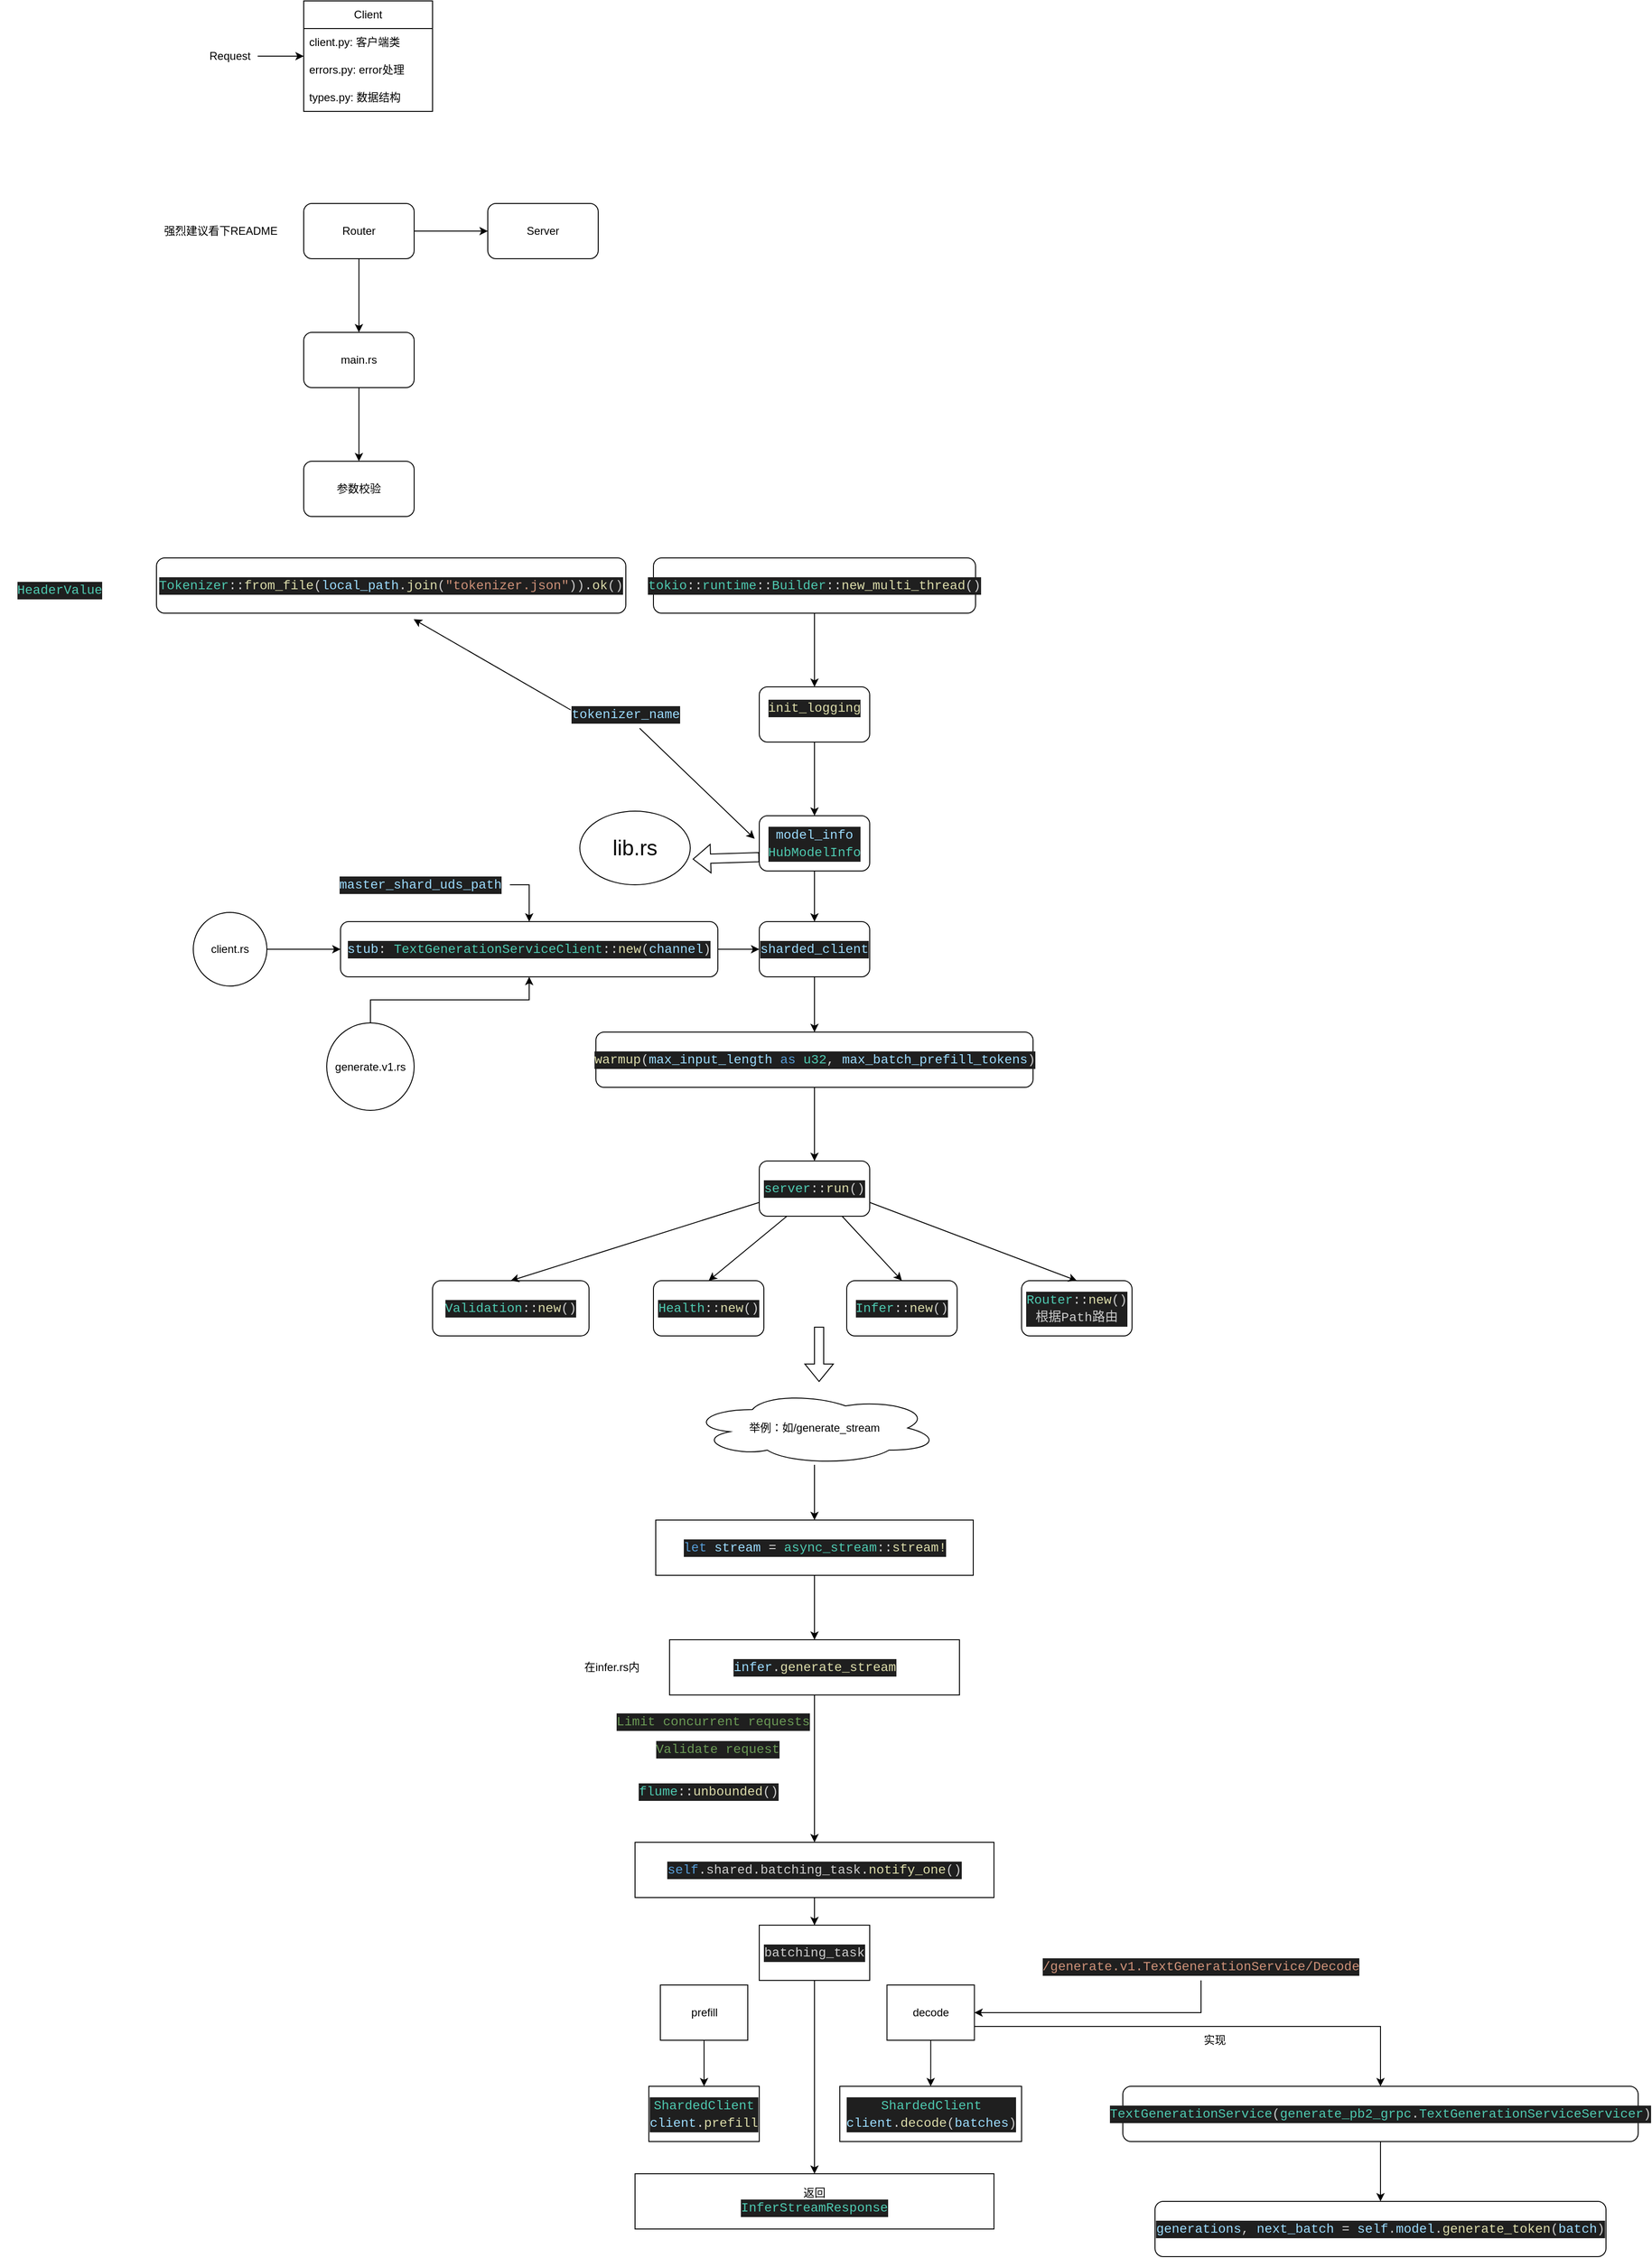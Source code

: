 <mxfile version="24.2.5" type="device">
  <diagram name="第 1 页" id="--AmBlrWVichy5DV8yQl">
    <mxGraphModel dx="2179" dy="2178" grid="1" gridSize="10" guides="1" tooltips="1" connect="1" arrows="1" fold="1" page="1" pageScale="1" pageWidth="827" pageHeight="1169" math="0" shadow="0">
      <root>
        <mxCell id="0" />
        <mxCell id="1" parent="0" />
        <mxCell id="QL8xr1c91qTqVfT0votq-4" value="" style="edgeStyle=orthogonalEdgeStyle;rounded=0;orthogonalLoop=1;jettySize=auto;html=1;" parent="1" source="QL8xr1c91qTqVfT0votq-2" target="QL8xr1c91qTqVfT0votq-3" edge="1">
          <mxGeometry relative="1" as="geometry" />
        </mxCell>
        <mxCell id="QL8xr1c91qTqVfT0votq-6" value="" style="edgeStyle=orthogonalEdgeStyle;rounded=0;orthogonalLoop=1;jettySize=auto;html=1;" parent="1" source="QL8xr1c91qTqVfT0votq-2" target="QL8xr1c91qTqVfT0votq-5" edge="1">
          <mxGeometry relative="1" as="geometry" />
        </mxCell>
        <mxCell id="QL8xr1c91qTqVfT0votq-2" value="Router" style="rounded=1;whiteSpace=wrap;html=1;" parent="1" vertex="1">
          <mxGeometry x="260" y="120" width="120" height="60" as="geometry" />
        </mxCell>
        <mxCell id="QL8xr1c91qTqVfT0votq-3" value="Server" style="whiteSpace=wrap;html=1;rounded=1;" parent="1" vertex="1">
          <mxGeometry x="460" y="120" width="120" height="60" as="geometry" />
        </mxCell>
        <mxCell id="QL8xr1c91qTqVfT0votq-8" value="" style="edgeStyle=orthogonalEdgeStyle;rounded=0;orthogonalLoop=1;jettySize=auto;html=1;" parent="1" source="QL8xr1c91qTqVfT0votq-5" target="QL8xr1c91qTqVfT0votq-7" edge="1">
          <mxGeometry relative="1" as="geometry" />
        </mxCell>
        <mxCell id="QL8xr1c91qTqVfT0votq-5" value="main.rs" style="whiteSpace=wrap;html=1;rounded=1;" parent="1" vertex="1">
          <mxGeometry x="260" y="260" width="120" height="60" as="geometry" />
        </mxCell>
        <mxCell id="QL8xr1c91qTqVfT0votq-7" value="参数校验" style="whiteSpace=wrap;html=1;rounded=1;" parent="1" vertex="1">
          <mxGeometry x="260" y="400" width="120" height="60" as="geometry" />
        </mxCell>
        <mxCell id="QL8xr1c91qTqVfT0votq-9" value="强烈建议看下README" style="text;html=1;align=center;verticalAlign=middle;whiteSpace=wrap;rounded=0;" parent="1" vertex="1">
          <mxGeometry x="90" y="135" width="160" height="30" as="geometry" />
        </mxCell>
        <mxCell id="QL8xr1c91qTqVfT0votq-10" value="&lt;div style=&quot;color: #cccccc;background-color: #1f1f1f;font-family: Consolas, &#39;Courier New&#39;, monospace;font-weight: normal;font-size: 14px;line-height: 19px;white-space: pre;&quot;&gt;&lt;div&gt;&lt;span style=&quot;color: #4ec9b0;&quot;&gt;HeaderValue&lt;/span&gt;&lt;/div&gt;&lt;/div&gt;" style="text;html=1;align=center;verticalAlign=middle;whiteSpace=wrap;rounded=0;" parent="1" vertex="1">
          <mxGeometry x="-70" y="525" width="130" height="30" as="geometry" />
        </mxCell>
        <mxCell id="QL8xr1c91qTqVfT0votq-11" value="&lt;div style=&quot;color: rgb(204, 204, 204); background-color: rgb(31, 31, 31); font-family: Consolas, &amp;quot;Courier New&amp;quot;, monospace; font-size: 14px; line-height: 19px; white-space: pre;&quot;&gt;&lt;span style=&quot;color: #4ec9b0;&quot;&gt;Tokenizer&lt;/span&gt;&lt;span style=&quot;color: #d4d4d4;&quot;&gt;::&lt;/span&gt;&lt;span style=&quot;color: #dcdcaa;&quot;&gt;from_file&lt;/span&gt;(&lt;span style=&quot;color: #9cdcfe;&quot;&gt;local_path&lt;/span&gt;&lt;span style=&quot;color: #d4d4d4;&quot;&gt;.&lt;/span&gt;&lt;span style=&quot;color: #dcdcaa;&quot;&gt;join&lt;/span&gt;(&lt;span style=&quot;color: #ce9178;&quot;&gt;&quot;tokenizer.json&quot;&lt;/span&gt;))&lt;span style=&quot;color: #d4d4d4;&quot;&gt;.&lt;/span&gt;&lt;span style=&quot;color: #dcdcaa;&quot;&gt;ok&lt;/span&gt;()&lt;/div&gt;" style="rounded=1;whiteSpace=wrap;html=1;" parent="1" vertex="1">
          <mxGeometry x="100" y="505" width="510" height="60" as="geometry" />
        </mxCell>
        <mxCell id="QL8xr1c91qTqVfT0votq-14" value="" style="edgeStyle=orthogonalEdgeStyle;rounded=0;orthogonalLoop=1;jettySize=auto;html=1;" parent="1" source="QL8xr1c91qTqVfT0votq-12" target="QL8xr1c91qTqVfT0votq-13" edge="1">
          <mxGeometry relative="1" as="geometry" />
        </mxCell>
        <mxCell id="QL8xr1c91qTqVfT0votq-12" value="&lt;div style=&quot;color: rgb(204, 204, 204); background-color: rgb(31, 31, 31); font-family: Consolas, &amp;quot;Courier New&amp;quot;, monospace; font-size: 14px; line-height: 19px; white-space: pre;&quot;&gt;&lt;span style=&quot;color: #4ec9b0;&quot;&gt;tokio&lt;/span&gt;&lt;span style=&quot;color: #d4d4d4;&quot;&gt;::&lt;/span&gt;&lt;span style=&quot;color: #4ec9b0;&quot;&gt;runtime&lt;/span&gt;&lt;span style=&quot;color: #d4d4d4;&quot;&gt;::&lt;/span&gt;&lt;span style=&quot;color: #4ec9b0;&quot;&gt;Builder&lt;/span&gt;&lt;span style=&quot;color: #d4d4d4;&quot;&gt;::&lt;/span&gt;&lt;span style=&quot;color: #dcdcaa;&quot;&gt;new_multi_thread&lt;/span&gt;()&lt;/div&gt;" style="rounded=1;whiteSpace=wrap;html=1;" parent="1" vertex="1">
          <mxGeometry x="640" y="505" width="350" height="60" as="geometry" />
        </mxCell>
        <mxCell id="QL8xr1c91qTqVfT0votq-16" value="" style="edgeStyle=orthogonalEdgeStyle;rounded=0;orthogonalLoop=1;jettySize=auto;html=1;" parent="1" source="QL8xr1c91qTqVfT0votq-13" target="QL8xr1c91qTqVfT0votq-15" edge="1">
          <mxGeometry relative="1" as="geometry" />
        </mxCell>
        <mxCell id="QL8xr1c91qTqVfT0votq-13" value="&#xa;&lt;div style=&quot;color: #cccccc;background-color: #1f1f1f;font-family: Consolas, &#39;Courier New&#39;, monospace;font-weight: normal;font-size: 14px;line-height: 19px;white-space: pre;&quot;&gt;&lt;div&gt;&lt;span style=&quot;color: #dcdcaa;&quot;&gt;init_logging&lt;/span&gt;&lt;/div&gt;&lt;/div&gt;&#xa;&#xa;" style="whiteSpace=wrap;html=1;rounded=1;" parent="1" vertex="1">
          <mxGeometry x="755" y="645" width="120" height="60" as="geometry" />
        </mxCell>
        <mxCell id="CXCHixJ9ViRCi_uwiEVB-11" style="edgeStyle=orthogonalEdgeStyle;rounded=0;orthogonalLoop=1;jettySize=auto;html=1;exitX=0.5;exitY=1;exitDx=0;exitDy=0;entryX=0.5;entryY=0;entryDx=0;entryDy=0;" parent="1" source="QL8xr1c91qTqVfT0votq-15" target="CXCHixJ9ViRCi_uwiEVB-10" edge="1">
          <mxGeometry relative="1" as="geometry" />
        </mxCell>
        <mxCell id="QL8xr1c91qTqVfT0votq-15" value="&lt;div style=&quot;color: #cccccc;background-color: #1f1f1f;font-family: Consolas, &#39;Courier New&#39;, monospace;font-weight: normal;font-size: 14px;line-height: 19px;white-space: pre;&quot;&gt;&lt;div&gt;&lt;span style=&quot;color: #9cdcfe;&quot;&gt;model_info&lt;/span&gt;&lt;/div&gt;&lt;div&gt;&lt;span style=&quot;color: rgb(78, 201, 176);&quot;&gt;HubModelInfo&lt;/span&gt;&lt;/div&gt;&lt;/div&gt;" style="whiteSpace=wrap;html=1;rounded=1;" parent="1" vertex="1">
          <mxGeometry x="755" y="785" width="120" height="60" as="geometry" />
        </mxCell>
        <mxCell id="QL8xr1c91qTqVfT0votq-17" value="&lt;div style=&quot;color: rgb(204, 204, 204); background-color: rgb(31, 31, 31); font-family: Consolas, &amp;quot;Courier New&amp;quot;, monospace; font-size: 14px; line-height: 19px; white-space: pre;&quot;&gt;&lt;span style=&quot;color: #9cdcfe;&quot;&gt;tokenizer_name&lt;/span&gt;&lt;/div&gt;" style="text;html=1;align=center;verticalAlign=middle;whiteSpace=wrap;rounded=0;" parent="1" vertex="1">
          <mxGeometry x="580" y="660" width="60" height="30" as="geometry" />
        </mxCell>
        <mxCell id="QL8xr1c91qTqVfT0votq-18" value="" style="endArrow=classic;html=1;rounded=0;exitX=0.75;exitY=1;exitDx=0;exitDy=0;" parent="1" source="QL8xr1c91qTqVfT0votq-17" edge="1">
          <mxGeometry width="50" height="50" relative="1" as="geometry">
            <mxPoint x="640" y="740" as="sourcePoint" />
            <mxPoint x="750" y="810" as="targetPoint" />
          </mxGeometry>
        </mxCell>
        <mxCell id="QL8xr1c91qTqVfT0votq-19" value="" style="endArrow=classic;html=1;rounded=0;entryX=0.548;entryY=1.11;entryDx=0;entryDy=0;entryPerimeter=0;" parent="1" target="QL8xr1c91qTqVfT0votq-11" edge="1">
          <mxGeometry width="50" height="50" relative="1" as="geometry">
            <mxPoint x="550" y="670" as="sourcePoint" />
            <mxPoint x="490" y="610" as="targetPoint" />
          </mxGeometry>
        </mxCell>
        <mxCell id="CXCHixJ9ViRCi_uwiEVB-1" value="" style="edgeStyle=orthogonalEdgeStyle;rounded=0;orthogonalLoop=1;jettySize=auto;html=1;" parent="1" source="CXCHixJ9ViRCi_uwiEVB-2" edge="1">
          <mxGeometry relative="1" as="geometry">
            <mxPoint x="260" y="-40" as="targetPoint" />
          </mxGeometry>
        </mxCell>
        <mxCell id="CXCHixJ9ViRCi_uwiEVB-2" value="Request" style="text;html=1;align=center;verticalAlign=middle;whiteSpace=wrap;rounded=0;" parent="1" vertex="1">
          <mxGeometry x="150" y="-55" width="60" height="30" as="geometry" />
        </mxCell>
        <mxCell id="CXCHixJ9ViRCi_uwiEVB-3" value="Client" style="swimlane;fontStyle=0;childLayout=stackLayout;horizontal=1;startSize=30;horizontalStack=0;resizeParent=1;resizeParentMax=0;resizeLast=0;collapsible=1;marginBottom=0;whiteSpace=wrap;html=1;" parent="1" vertex="1">
          <mxGeometry x="260" y="-100" width="140" height="120" as="geometry" />
        </mxCell>
        <mxCell id="CXCHixJ9ViRCi_uwiEVB-4" value="client.py: 客户端类" style="text;strokeColor=none;fillColor=none;align=left;verticalAlign=middle;spacingLeft=4;spacingRight=4;overflow=hidden;points=[[0,0.5],[1,0.5]];portConstraint=eastwest;rotatable=0;whiteSpace=wrap;html=1;" parent="CXCHixJ9ViRCi_uwiEVB-3" vertex="1">
          <mxGeometry y="30" width="140" height="30" as="geometry" />
        </mxCell>
        <mxCell id="CXCHixJ9ViRCi_uwiEVB-5" value="errors.py: error处理" style="text;strokeColor=none;fillColor=none;align=left;verticalAlign=middle;spacingLeft=4;spacingRight=4;overflow=hidden;points=[[0,0.5],[1,0.5]];portConstraint=eastwest;rotatable=0;whiteSpace=wrap;html=1;" parent="CXCHixJ9ViRCi_uwiEVB-3" vertex="1">
          <mxGeometry y="60" width="140" height="30" as="geometry" />
        </mxCell>
        <mxCell id="CXCHixJ9ViRCi_uwiEVB-6" value="types.py: 数据结构" style="text;strokeColor=none;fillColor=none;align=left;verticalAlign=middle;spacingLeft=4;spacingRight=4;overflow=hidden;points=[[0,0.5],[1,0.5]];portConstraint=eastwest;rotatable=0;whiteSpace=wrap;html=1;" parent="CXCHixJ9ViRCi_uwiEVB-3" vertex="1">
          <mxGeometry y="90" width="140" height="30" as="geometry" />
        </mxCell>
        <mxCell id="CXCHixJ9ViRCi_uwiEVB-8" value="&lt;font style=&quot;font-size: 23px;&quot;&gt;lib.rs&lt;/font&gt;" style="ellipse;whiteSpace=wrap;html=1;" parent="1" vertex="1">
          <mxGeometry x="560" y="780" width="120" height="80" as="geometry" />
        </mxCell>
        <mxCell id="CXCHixJ9ViRCi_uwiEVB-9" value="" style="shape=flexArrow;endArrow=classic;html=1;rounded=0;exitX=0;exitY=0.75;exitDx=0;exitDy=0;entryX=1.022;entryY=0.652;entryDx=0;entryDy=0;entryPerimeter=0;" parent="1" source="QL8xr1c91qTqVfT0votq-15" target="CXCHixJ9ViRCi_uwiEVB-8" edge="1">
          <mxGeometry width="50" height="50" relative="1" as="geometry">
            <mxPoint x="510" y="660" as="sourcePoint" />
            <mxPoint x="690" y="820" as="targetPoint" />
          </mxGeometry>
        </mxCell>
        <mxCell id="CXCHixJ9ViRCi_uwiEVB-13" value="" style="edgeStyle=orthogonalEdgeStyle;rounded=0;orthogonalLoop=1;jettySize=auto;html=1;" parent="1" source="CXCHixJ9ViRCi_uwiEVB-10" target="CXCHixJ9ViRCi_uwiEVB-12" edge="1">
          <mxGeometry relative="1" as="geometry" />
        </mxCell>
        <mxCell id="CXCHixJ9ViRCi_uwiEVB-10" value="&lt;div style=&quot;color: rgb(204, 204, 204); background-color: rgb(31, 31, 31); font-family: Consolas, &amp;quot;Courier New&amp;quot;, monospace; font-size: 14px; line-height: 19px; white-space: pre;&quot;&gt;&lt;span style=&quot;color: #9cdcfe;&quot;&gt;sharded_client&lt;/span&gt;&lt;/div&gt;" style="rounded=1;whiteSpace=wrap;html=1;" parent="1" vertex="1">
          <mxGeometry x="755" y="900" width="120" height="60" as="geometry" />
        </mxCell>
        <mxCell id="CXCHixJ9ViRCi_uwiEVB-15" value="" style="edgeStyle=orthogonalEdgeStyle;rounded=0;orthogonalLoop=1;jettySize=auto;html=1;entryX=0.5;entryY=0;entryDx=0;entryDy=0;" parent="1" source="CXCHixJ9ViRCi_uwiEVB-12" target="CXCHixJ9ViRCi_uwiEVB-16" edge="1">
          <mxGeometry relative="1" as="geometry">
            <mxPoint x="815" y="1160" as="targetPoint" />
          </mxGeometry>
        </mxCell>
        <mxCell id="CXCHixJ9ViRCi_uwiEVB-12" value="&lt;div style=&quot;color: rgb(204, 204, 204); background-color: rgb(31, 31, 31); font-family: Consolas, &amp;quot;Courier New&amp;quot;, monospace; font-size: 14px; line-height: 19px; white-space: pre;&quot;&gt;&lt;span style=&quot;color: #dcdcaa;&quot;&gt;warmup&lt;/span&gt;(&lt;span style=&quot;color: #9cdcfe;&quot;&gt;max_input_length&lt;/span&gt; &lt;span style=&quot;color: #569cd6;&quot;&gt;as&lt;/span&gt; &lt;span style=&quot;color: #4ec9b0;&quot;&gt;u32&lt;/span&gt;, &lt;span style=&quot;color: #9cdcfe;&quot;&gt;max_batch_prefill_tokens&lt;/span&gt;)&lt;/div&gt;" style="whiteSpace=wrap;html=1;rounded=1;" parent="1" vertex="1">
          <mxGeometry x="577.5" y="1020" width="475" height="60" as="geometry" />
        </mxCell>
        <mxCell id="CXCHixJ9ViRCi_uwiEVB-16" value="&lt;div style=&quot;color: rgb(204, 204, 204); background-color: rgb(31, 31, 31); font-family: Consolas, &amp;quot;Courier New&amp;quot;, monospace; font-size: 14px; line-height: 19px; white-space: pre;&quot;&gt;&lt;span style=&quot;color: #4ec9b0;&quot;&gt;server&lt;/span&gt;&lt;span style=&quot;color: #d4d4d4;&quot;&gt;::&lt;/span&gt;&lt;span style=&quot;color: #dcdcaa;&quot;&gt;run&lt;/span&gt;()&lt;/div&gt;" style="rounded=1;whiteSpace=wrap;html=1;" parent="1" vertex="1">
          <mxGeometry x="755" y="1160" width="120" height="60" as="geometry" />
        </mxCell>
        <mxCell id="CXCHixJ9ViRCi_uwiEVB-18" value="&lt;div style=&quot;color: rgb(204, 204, 204); background-color: rgb(31, 31, 31); font-family: Consolas, &amp;quot;Courier New&amp;quot;, monospace; font-size: 14px; line-height: 19px; white-space: pre;&quot;&gt;&lt;span style=&quot;color: #4ec9b0;&quot;&gt;Validation&lt;/span&gt;&lt;span style=&quot;color: #d4d4d4;&quot;&gt;::&lt;/span&gt;&lt;span style=&quot;color: #dcdcaa;&quot;&gt;new&lt;/span&gt;()&lt;/div&gt;" style="rounded=1;whiteSpace=wrap;html=1;" parent="1" vertex="1">
          <mxGeometry x="400" y="1290" width="170" height="60" as="geometry" />
        </mxCell>
        <mxCell id="CXCHixJ9ViRCi_uwiEVB-19" value="&lt;div style=&quot;color: rgb(204, 204, 204); background-color: rgb(31, 31, 31); font-family: Consolas, &amp;quot;Courier New&amp;quot;, monospace; font-size: 14px; line-height: 19px; white-space: pre;&quot;&gt;&lt;span style=&quot;color: #4ec9b0;&quot;&gt;Health&lt;/span&gt;&lt;span style=&quot;color: #d4d4d4;&quot;&gt;::&lt;/span&gt;&lt;span style=&quot;color: #dcdcaa;&quot;&gt;new&lt;/span&gt;()&lt;/div&gt;" style="rounded=1;whiteSpace=wrap;html=1;" parent="1" vertex="1">
          <mxGeometry x="640" y="1290" width="120" height="60" as="geometry" />
        </mxCell>
        <mxCell id="CXCHixJ9ViRCi_uwiEVB-20" value="&lt;div style=&quot;color: rgb(204, 204, 204); background-color: rgb(31, 31, 31); font-family: Consolas, &amp;quot;Courier New&amp;quot;, monospace; font-size: 14px; line-height: 19px; white-space: pre;&quot;&gt;&lt;span style=&quot;color: #4ec9b0;&quot;&gt;Infer&lt;/span&gt;&lt;span style=&quot;color: #d4d4d4;&quot;&gt;::&lt;/span&gt;&lt;span style=&quot;color: #dcdcaa;&quot;&gt;new&lt;/span&gt;()&lt;/div&gt;" style="rounded=1;whiteSpace=wrap;html=1;" parent="1" vertex="1">
          <mxGeometry x="850" y="1290" width="120" height="60" as="geometry" />
        </mxCell>
        <mxCell id="CXCHixJ9ViRCi_uwiEVB-21" value="&lt;div style=&quot;color: rgb(204, 204, 204); background-color: rgb(31, 31, 31); font-family: Consolas, &amp;quot;Courier New&amp;quot;, monospace; font-size: 14px; line-height: 19px; white-space: pre;&quot;&gt;&lt;span style=&quot;color: #4ec9b0;&quot;&gt;Router&lt;/span&gt;&lt;span style=&quot;color: #d4d4d4;&quot;&gt;::&lt;/span&gt;&lt;span style=&quot;color: #dcdcaa;&quot;&gt;new&lt;/span&gt;()&lt;/div&gt;&lt;div style=&quot;color: rgb(204, 204, 204); background-color: rgb(31, 31, 31); font-family: Consolas, &amp;quot;Courier New&amp;quot;, monospace; font-size: 14px; line-height: 19px; white-space: pre;&quot;&gt;根据Path路由&lt;/div&gt;" style="rounded=1;whiteSpace=wrap;html=1;" parent="1" vertex="1">
          <mxGeometry x="1040" y="1290" width="120" height="60" as="geometry" />
        </mxCell>
        <mxCell id="CXCHixJ9ViRCi_uwiEVB-22" value="" style="endArrow=classic;html=1;rounded=0;exitX=0;exitY=0.75;exitDx=0;exitDy=0;entryX=0.5;entryY=0;entryDx=0;entryDy=0;" parent="1" source="CXCHixJ9ViRCi_uwiEVB-16" target="CXCHixJ9ViRCi_uwiEVB-18" edge="1">
          <mxGeometry width="50" height="50" relative="1" as="geometry">
            <mxPoint x="730" y="1260" as="sourcePoint" />
            <mxPoint x="780" y="1210" as="targetPoint" />
          </mxGeometry>
        </mxCell>
        <mxCell id="CXCHixJ9ViRCi_uwiEVB-23" value="" style="endArrow=classic;html=1;rounded=0;exitX=0.25;exitY=1;exitDx=0;exitDy=0;entryX=0.5;entryY=0;entryDx=0;entryDy=0;" parent="1" source="CXCHixJ9ViRCi_uwiEVB-16" target="CXCHixJ9ViRCi_uwiEVB-19" edge="1">
          <mxGeometry width="50" height="50" relative="1" as="geometry">
            <mxPoint x="765" y="1215" as="sourcePoint" />
            <mxPoint x="546" y="1300" as="targetPoint" />
          </mxGeometry>
        </mxCell>
        <mxCell id="CXCHixJ9ViRCi_uwiEVB-24" value="" style="endArrow=classic;html=1;rounded=0;exitX=0.75;exitY=1;exitDx=0;exitDy=0;entryX=0.5;entryY=0;entryDx=0;entryDy=0;" parent="1" source="CXCHixJ9ViRCi_uwiEVB-16" target="CXCHixJ9ViRCi_uwiEVB-20" edge="1">
          <mxGeometry width="50" height="50" relative="1" as="geometry">
            <mxPoint x="795" y="1230" as="sourcePoint" />
            <mxPoint x="710" y="1300" as="targetPoint" />
          </mxGeometry>
        </mxCell>
        <mxCell id="CXCHixJ9ViRCi_uwiEVB-25" value="" style="endArrow=classic;html=1;rounded=0;exitX=1;exitY=0.75;exitDx=0;exitDy=0;entryX=0.5;entryY=0;entryDx=0;entryDy=0;" parent="1" source="CXCHixJ9ViRCi_uwiEVB-16" target="CXCHixJ9ViRCi_uwiEVB-21" edge="1">
          <mxGeometry width="50" height="50" relative="1" as="geometry">
            <mxPoint x="765" y="1215" as="sourcePoint" />
            <mxPoint x="495" y="1300" as="targetPoint" />
          </mxGeometry>
        </mxCell>
        <mxCell id="CXCHixJ9ViRCi_uwiEVB-29" value="" style="edgeStyle=orthogonalEdgeStyle;rounded=0;orthogonalLoop=1;jettySize=auto;html=1;" parent="1" source="CXCHixJ9ViRCi_uwiEVB-26" target="CXCHixJ9ViRCi_uwiEVB-28" edge="1">
          <mxGeometry relative="1" as="geometry" />
        </mxCell>
        <mxCell id="CXCHixJ9ViRCi_uwiEVB-26" value="举例：如/generate_stream" style="ellipse;shape=cloud;whiteSpace=wrap;html=1;" parent="1" vertex="1">
          <mxGeometry x="680" y="1410" width="270" height="80" as="geometry" />
        </mxCell>
        <mxCell id="CXCHixJ9ViRCi_uwiEVB-27" value="" style="shape=flexArrow;endArrow=classic;html=1;rounded=0;" parent="1" edge="1">
          <mxGeometry width="50" height="50" relative="1" as="geometry">
            <mxPoint x="820" y="1340" as="sourcePoint" />
            <mxPoint x="820" y="1400" as="targetPoint" />
          </mxGeometry>
        </mxCell>
        <mxCell id="MPHiPJ0cQOCM7aaQKpcx-2" value="" style="edgeStyle=orthogonalEdgeStyle;rounded=0;orthogonalLoop=1;jettySize=auto;html=1;" parent="1" source="CXCHixJ9ViRCi_uwiEVB-28" target="MPHiPJ0cQOCM7aaQKpcx-1" edge="1">
          <mxGeometry relative="1" as="geometry" />
        </mxCell>
        <mxCell id="CXCHixJ9ViRCi_uwiEVB-28" value="&lt;div style=&quot;color: rgb(204, 204, 204); background-color: rgb(31, 31, 31); font-family: Consolas, &amp;quot;Courier New&amp;quot;, monospace; font-size: 14px; line-height: 19px; white-space: pre;&quot;&gt;&lt;span style=&quot;color: #569cd6;&quot;&gt;let&lt;/span&gt; &lt;span style=&quot;color: #9cdcfe;&quot;&gt;stream&lt;/span&gt; &lt;span style=&quot;color: #d4d4d4;&quot;&gt;=&lt;/span&gt; &lt;span style=&quot;color: #4ec9b0;&quot;&gt;async_stream&lt;/span&gt;&lt;span style=&quot;color: #d4d4d4;&quot;&gt;::&lt;/span&gt;&lt;span style=&quot;color: #dcdcaa;&quot;&gt;stream!&lt;/span&gt;&lt;/div&gt;" style="whiteSpace=wrap;html=1;" parent="1" vertex="1">
          <mxGeometry x="642.5" y="1550" width="345" height="60" as="geometry" />
        </mxCell>
        <mxCell id="MPHiPJ0cQOCM7aaQKpcx-5" value="" style="edgeStyle=orthogonalEdgeStyle;rounded=0;orthogonalLoop=1;jettySize=auto;html=1;entryX=0.5;entryY=0;entryDx=0;entryDy=0;" parent="1" source="MPHiPJ0cQOCM7aaQKpcx-1" target="MPHiPJ0cQOCM7aaQKpcx-12" edge="1">
          <mxGeometry relative="1" as="geometry">
            <mxPoint x="815" y="1930" as="targetPoint" />
          </mxGeometry>
        </mxCell>
        <mxCell id="MPHiPJ0cQOCM7aaQKpcx-1" value="&lt;div style=&quot;color: rgb(204, 204, 204); background-color: rgb(31, 31, 31); font-family: Consolas, &amp;quot;Courier New&amp;quot;, monospace; font-size: 14px; line-height: 19px; white-space: pre;&quot;&gt;&lt;span style=&quot;color: #9cdcfe;&quot;&gt;infer&lt;/span&gt;&lt;span style=&quot;color: #d4d4d4;&quot;&gt;.&lt;/span&gt;&lt;span style=&quot;color: #dcdcaa;&quot;&gt;generate_stream&lt;/span&gt;&lt;/div&gt;" style="whiteSpace=wrap;html=1;" parent="1" vertex="1">
          <mxGeometry x="657.5" y="1680" width="315" height="60" as="geometry" />
        </mxCell>
        <mxCell id="MPHiPJ0cQOCM7aaQKpcx-3" value="在infer.rs内" style="text;html=1;align=center;verticalAlign=middle;whiteSpace=wrap;rounded=0;" parent="1" vertex="1">
          <mxGeometry x="540" y="1695" width="110" height="30" as="geometry" />
        </mxCell>
        <mxCell id="MPHiPJ0cQOCM7aaQKpcx-4" value="返回&lt;br&gt;&lt;div style=&quot;color: #cccccc;background-color: #1f1f1f;font-family: Consolas, &#39;Courier New&#39;, monospace;font-weight: normal;font-size: 14px;line-height: 19px;white-space: pre;&quot;&gt;&lt;div&gt;&lt;span style=&quot;color: #4ec9b0;&quot;&gt;InferStreamResponse&lt;/span&gt;&lt;/div&gt;&lt;/div&gt;" style="whiteSpace=wrap;html=1;" parent="1" vertex="1">
          <mxGeometry x="620" y="2260" width="390" height="60" as="geometry" />
        </mxCell>
        <mxCell id="MPHiPJ0cQOCM7aaQKpcx-6" value="&lt;div style=&quot;color: rgb(204, 204, 204); background-color: rgb(31, 31, 31); font-family: Consolas, &amp;quot;Courier New&amp;quot;, monospace; font-size: 14px; line-height: 19px; white-space: pre;&quot;&gt;&lt;span style=&quot;color: #6a9955;&quot;&gt;Limit concurrent requests&lt;/span&gt;&lt;/div&gt;" style="text;html=1;align=center;verticalAlign=middle;whiteSpace=wrap;rounded=0;" parent="1" vertex="1">
          <mxGeometry x="610" y="1754" width="190" height="30" as="geometry" />
        </mxCell>
        <mxCell id="MPHiPJ0cQOCM7aaQKpcx-8" value="&lt;div style=&quot;color: rgb(204, 204, 204); background-color: rgb(31, 31, 31); font-family: Consolas, &amp;quot;Courier New&amp;quot;, monospace; font-size: 14px; line-height: 19px; white-space: pre;&quot;&gt;&lt;span style=&quot;color: #6a9955;&quot;&gt;Validate request&lt;/span&gt;&lt;/div&gt;" style="text;html=1;align=center;verticalAlign=middle;whiteSpace=wrap;rounded=0;" parent="1" vertex="1">
          <mxGeometry x="640" y="1784" width="140" height="30" as="geometry" />
        </mxCell>
        <mxCell id="MPHiPJ0cQOCM7aaQKpcx-9" style="edgeStyle=orthogonalEdgeStyle;rounded=0;orthogonalLoop=1;jettySize=auto;html=1;exitX=0.5;exitY=1;exitDx=0;exitDy=0;" parent="1" source="MPHiPJ0cQOCM7aaQKpcx-6" target="MPHiPJ0cQOCM7aaQKpcx-6" edge="1">
          <mxGeometry relative="1" as="geometry" />
        </mxCell>
        <mxCell id="MPHiPJ0cQOCM7aaQKpcx-10" value="&lt;div style=&quot;color: rgb(204, 204, 204); background-color: rgb(31, 31, 31); font-family: Consolas, &amp;quot;Courier New&amp;quot;, monospace; font-size: 14px; line-height: 19px; white-space: pre;&quot;&gt;&lt;span style=&quot;color: #4ec9b0;&quot;&gt;flume&lt;/span&gt;&lt;span style=&quot;color: #d4d4d4;&quot;&gt;::&lt;/span&gt;&lt;span style=&quot;color: #dcdcaa;&quot;&gt;unbounded&lt;/span&gt;()&lt;/div&gt;" style="text;html=1;align=center;verticalAlign=middle;whiteSpace=wrap;rounded=0;" parent="1" vertex="1">
          <mxGeometry x="670" y="1830" width="60" height="30" as="geometry" />
        </mxCell>
        <mxCell id="MPHiPJ0cQOCM7aaQKpcx-16" style="edgeStyle=orthogonalEdgeStyle;rounded=0;orthogonalLoop=1;jettySize=auto;html=1;exitX=0.5;exitY=1;exitDx=0;exitDy=0;entryX=0.5;entryY=0;entryDx=0;entryDy=0;" parent="1" source="MPHiPJ0cQOCM7aaQKpcx-12" target="MPHiPJ0cQOCM7aaQKpcx-4" edge="1">
          <mxGeometry relative="1" as="geometry" />
        </mxCell>
        <mxCell id="MPHiPJ0cQOCM7aaQKpcx-22" value="" style="edgeStyle=orthogonalEdgeStyle;rounded=0;orthogonalLoop=1;jettySize=auto;html=1;" parent="1" source="MPHiPJ0cQOCM7aaQKpcx-12" target="MPHiPJ0cQOCM7aaQKpcx-21" edge="1">
          <mxGeometry relative="1" as="geometry" />
        </mxCell>
        <mxCell id="MPHiPJ0cQOCM7aaQKpcx-12" value="&lt;div style=&quot;color: #cccccc;background-color: #1f1f1f;font-family: Consolas, &#39;Courier New&#39;, monospace;font-weight: normal;font-size: 14px;line-height: 19px;white-space: pre;&quot;&gt;&lt;span style=&quot;color: rgb(86, 156, 214);&quot;&gt;self&lt;/span&gt;&lt;span style=&quot;color: rgb(212, 212, 212);&quot;&gt;.&lt;/span&gt;shared&lt;span style=&quot;color: rgb(212, 212, 212);&quot;&gt;.&lt;/span&gt;batching_task&lt;span style=&quot;color: rgb(212, 212, 212);&quot;&gt;.&lt;/span&gt;&lt;span style=&quot;color: rgb(220, 220, 170);&quot;&gt;notify_one&lt;/span&gt;()&lt;br&gt;&lt;/div&gt;" style="whiteSpace=wrap;html=1;" parent="1" vertex="1">
          <mxGeometry x="620" y="1900" width="390" height="60" as="geometry" />
        </mxCell>
        <mxCell id="MPHiPJ0cQOCM7aaQKpcx-18" value="" style="edgeStyle=orthogonalEdgeStyle;rounded=0;orthogonalLoop=1;jettySize=auto;html=1;" parent="1" source="MPHiPJ0cQOCM7aaQKpcx-14" target="MPHiPJ0cQOCM7aaQKpcx-17" edge="1">
          <mxGeometry relative="1" as="geometry" />
        </mxCell>
        <mxCell id="MPHiPJ0cQOCM7aaQKpcx-14" value="prefill" style="whiteSpace=wrap;html=1;" parent="1" vertex="1">
          <mxGeometry x="647.5" y="2055" width="95" height="60" as="geometry" />
        </mxCell>
        <mxCell id="MPHiPJ0cQOCM7aaQKpcx-20" value="" style="edgeStyle=orthogonalEdgeStyle;rounded=0;orthogonalLoop=1;jettySize=auto;html=1;" parent="1" source="MPHiPJ0cQOCM7aaQKpcx-15" target="MPHiPJ0cQOCM7aaQKpcx-19" edge="1">
          <mxGeometry relative="1" as="geometry" />
        </mxCell>
        <mxCell id="U4PgPcuaiuDgY4800s01-2" style="edgeStyle=orthogonalEdgeStyle;rounded=0;orthogonalLoop=1;jettySize=auto;html=1;exitX=1;exitY=0.75;exitDx=0;exitDy=0;entryX=0.5;entryY=0;entryDx=0;entryDy=0;" parent="1" source="MPHiPJ0cQOCM7aaQKpcx-15" target="U4PgPcuaiuDgY4800s01-1" edge="1">
          <mxGeometry relative="1" as="geometry" />
        </mxCell>
        <mxCell id="MPHiPJ0cQOCM7aaQKpcx-15" value="decode" style="whiteSpace=wrap;html=1;" parent="1" vertex="1">
          <mxGeometry x="893.75" y="2055" width="95" height="60" as="geometry" />
        </mxCell>
        <mxCell id="MPHiPJ0cQOCM7aaQKpcx-17" value="&lt;div style=&quot;color: rgb(204, 204, 204); background-color: rgb(31, 31, 31); font-family: Consolas, &amp;quot;Courier New&amp;quot;, monospace; font-size: 14px; line-height: 19px; white-space: pre;&quot;&gt;&lt;div style=&quot;line-height: 19px;&quot;&gt;&lt;span style=&quot;color: #4ec9b0;&quot;&gt;ShardedClient&lt;/span&gt;&lt;/div&gt;&lt;/div&gt;&lt;div style=&quot;color: rgb(204, 204, 204); background-color: rgb(31, 31, 31); font-family: Consolas, &amp;quot;Courier New&amp;quot;, monospace; font-size: 14px; line-height: 19px; white-space: pre;&quot;&gt;&lt;span style=&quot;color: #9cdcfe;&quot;&gt;client&lt;/span&gt;&lt;span style=&quot;color: #d4d4d4;&quot;&gt;.&lt;/span&gt;&lt;span style=&quot;color: #dcdcaa;&quot;&gt;prefill&lt;/span&gt;&lt;/div&gt;" style="whiteSpace=wrap;html=1;" parent="1" vertex="1">
          <mxGeometry x="635" y="2165" width="120" height="60" as="geometry" />
        </mxCell>
        <mxCell id="MPHiPJ0cQOCM7aaQKpcx-19" value="&lt;div style=&quot;color: rgb(204, 204, 204); background-color: rgb(31, 31, 31); font-family: Consolas, &amp;quot;Courier New&amp;quot;, monospace; font-size: 14px; line-height: 19px; white-space: pre;&quot;&gt;&lt;span style=&quot;color: rgb(78, 201, 176);&quot;&gt;ShardedClient&lt;/span&gt;&lt;span style=&quot;color: #9cdcfe;&quot;&gt;&lt;br&gt;&lt;/span&gt;&lt;/div&gt;&lt;div style=&quot;color: rgb(204, 204, 204); background-color: rgb(31, 31, 31); font-family: Consolas, &amp;quot;Courier New&amp;quot;, monospace; font-size: 14px; line-height: 19px; white-space: pre;&quot;&gt;&lt;span style=&quot;color: #9cdcfe;&quot;&gt;client&lt;/span&gt;&lt;span style=&quot;color: #d4d4d4;&quot;&gt;.&lt;/span&gt;&lt;span style=&quot;color: #dcdcaa;&quot;&gt;decode&lt;/span&gt;(&lt;span style=&quot;color: #9cdcfe;&quot;&gt;batches&lt;/span&gt;)&lt;/div&gt;" style="whiteSpace=wrap;html=1;" parent="1" vertex="1">
          <mxGeometry x="842.5" y="2165" width="197.5" height="60" as="geometry" />
        </mxCell>
        <mxCell id="MPHiPJ0cQOCM7aaQKpcx-21" value="&lt;div style=&quot;color: rgb(204, 204, 204); background-color: rgb(31, 31, 31); font-family: Consolas, &amp;quot;Courier New&amp;quot;, monospace; font-size: 14px; line-height: 19px; white-space: pre;&quot;&gt;batching_task&lt;/div&gt;" style="whiteSpace=wrap;html=1;" parent="1" vertex="1">
          <mxGeometry x="755" y="1990" width="120" height="60" as="geometry" />
        </mxCell>
        <mxCell id="MPHiPJ0cQOCM7aaQKpcx-29" value="" style="edgeStyle=orthogonalEdgeStyle;rounded=0;orthogonalLoop=1;jettySize=auto;html=1;" parent="1" source="MPHiPJ0cQOCM7aaQKpcx-23" target="MPHiPJ0cQOCM7aaQKpcx-28" edge="1">
          <mxGeometry relative="1" as="geometry" />
        </mxCell>
        <mxCell id="MPHiPJ0cQOCM7aaQKpcx-23" value="client.rs" style="ellipse;whiteSpace=wrap;html=1;rounded=1;" parent="1" vertex="1">
          <mxGeometry x="140" y="890" width="80" height="80" as="geometry" />
        </mxCell>
        <mxCell id="MPHiPJ0cQOCM7aaQKpcx-30" style="edgeStyle=orthogonalEdgeStyle;rounded=0;orthogonalLoop=1;jettySize=auto;html=1;exitX=1;exitY=0.5;exitDx=0;exitDy=0;entryX=0.5;entryY=0;entryDx=0;entryDy=0;" parent="1" source="MPHiPJ0cQOCM7aaQKpcx-25" target="MPHiPJ0cQOCM7aaQKpcx-28" edge="1">
          <mxGeometry relative="1" as="geometry" />
        </mxCell>
        <mxCell id="MPHiPJ0cQOCM7aaQKpcx-25" value="&lt;div style=&quot;color: rgb(204, 204, 204); background-color: rgb(31, 31, 31); font-family: Consolas, &amp;quot;Courier New&amp;quot;, monospace; font-size: 14px; line-height: 19px; white-space: pre;&quot;&gt;&lt;span style=&quot;color: #9cdcfe;&quot;&gt;master_shard_uds_path&lt;/span&gt;&lt;/div&gt;" style="text;html=1;align=center;verticalAlign=middle;whiteSpace=wrap;rounded=0;" parent="1" vertex="1">
          <mxGeometry x="290" y="845" width="194" height="30" as="geometry" />
        </mxCell>
        <mxCell id="MPHiPJ0cQOCM7aaQKpcx-31" style="edgeStyle=orthogonalEdgeStyle;rounded=0;orthogonalLoop=1;jettySize=auto;html=1;exitX=1;exitY=0.5;exitDx=0;exitDy=0;entryX=0;entryY=0.5;entryDx=0;entryDy=0;" parent="1" source="MPHiPJ0cQOCM7aaQKpcx-28" target="CXCHixJ9ViRCi_uwiEVB-10" edge="1">
          <mxGeometry relative="1" as="geometry" />
        </mxCell>
        <mxCell id="MPHiPJ0cQOCM7aaQKpcx-28" value="&lt;div style=&quot;color: #cccccc;background-color: #1f1f1f;font-family: Consolas, &#39;Courier New&#39;, monospace;font-weight: normal;font-size: 14px;line-height: 19px;white-space: pre;&quot;&gt;&lt;div&gt;&lt;span style=&quot;color: #9cdcfe;&quot;&gt;stub&lt;/span&gt;&lt;span style=&quot;color: #d4d4d4;&quot;&gt;:&lt;/span&gt;&lt;span style=&quot;color: #cccccc;&quot;&gt; &lt;/span&gt;&lt;span style=&quot;color: #4ec9b0;&quot;&gt;TextGenerationServiceClient&lt;/span&gt;&lt;span style=&quot;color: #d4d4d4;&quot;&gt;::&lt;/span&gt;&lt;span style=&quot;color: #dcdcaa;&quot;&gt;new&lt;/span&gt;&lt;span style=&quot;color: #cccccc;&quot;&gt;(&lt;/span&gt;&lt;span style=&quot;color: #9cdcfe;&quot;&gt;channel&lt;/span&gt;&lt;span style=&quot;color: #cccccc;&quot;&gt;)&lt;/span&gt;&lt;/div&gt;&lt;/div&gt;" style="whiteSpace=wrap;html=1;rounded=1;" parent="1" vertex="1">
          <mxGeometry x="300" y="900" width="410" height="60" as="geometry" />
        </mxCell>
        <mxCell id="MPHiPJ0cQOCM7aaQKpcx-33" style="edgeStyle=orthogonalEdgeStyle;rounded=0;orthogonalLoop=1;jettySize=auto;html=1;exitX=0.5;exitY=0;exitDx=0;exitDy=0;entryX=0.5;entryY=1;entryDx=0;entryDy=0;" parent="1" source="MPHiPJ0cQOCM7aaQKpcx-32" target="MPHiPJ0cQOCM7aaQKpcx-28" edge="1">
          <mxGeometry relative="1" as="geometry" />
        </mxCell>
        <mxCell id="MPHiPJ0cQOCM7aaQKpcx-32" value="generate.v1.rs" style="ellipse;whiteSpace=wrap;html=1;aspect=fixed;" parent="1" vertex="1">
          <mxGeometry x="285" y="1010" width="95" height="95" as="geometry" />
        </mxCell>
        <mxCell id="MPHiPJ0cQOCM7aaQKpcx-35" style="edgeStyle=orthogonalEdgeStyle;rounded=0;orthogonalLoop=1;jettySize=auto;html=1;exitX=0.5;exitY=1;exitDx=0;exitDy=0;entryX=1;entryY=0.5;entryDx=0;entryDy=0;" parent="1" source="MPHiPJ0cQOCM7aaQKpcx-34" target="MPHiPJ0cQOCM7aaQKpcx-15" edge="1">
          <mxGeometry relative="1" as="geometry" />
        </mxCell>
        <mxCell id="MPHiPJ0cQOCM7aaQKpcx-34" value="&lt;div style=&quot;color: rgb(204, 204, 204); background-color: rgb(31, 31, 31); font-family: Consolas, &amp;quot;Courier New&amp;quot;, monospace; font-size: 14px; line-height: 19px; white-space: pre;&quot;&gt;&lt;span style=&quot;color: #ce9178;&quot;&gt;/generate.v1.TextGenerationService/Decode&lt;/span&gt;&lt;/div&gt;" style="text;html=1;align=center;verticalAlign=middle;whiteSpace=wrap;rounded=0;" parent="1" vertex="1">
          <mxGeometry x="1050" y="2020" width="370" height="30" as="geometry" />
        </mxCell>
        <mxCell id="U4PgPcuaiuDgY4800s01-5" value="" style="edgeStyle=orthogonalEdgeStyle;rounded=0;orthogonalLoop=1;jettySize=auto;html=1;" parent="1" source="U4PgPcuaiuDgY4800s01-1" target="U4PgPcuaiuDgY4800s01-4" edge="1">
          <mxGeometry relative="1" as="geometry" />
        </mxCell>
        <mxCell id="U4PgPcuaiuDgY4800s01-1" value="&lt;div style=&quot;color: rgb(204, 204, 204); background-color: rgb(31, 31, 31); font-family: Consolas, &amp;quot;Courier New&amp;quot;, monospace; font-size: 14px; line-height: 19px; white-space: pre;&quot;&gt;&lt;span style=&quot;color: #4ec9b0;&quot;&gt;TextGenerationService&lt;/span&gt;(&lt;span style=&quot;color: #4ec9b0;&quot;&gt;generate_pb2_grpc&lt;/span&gt;.&lt;span style=&quot;color: #4ec9b0;&quot;&gt;TextGenerationServiceServicer&lt;/span&gt;)&lt;/div&gt;" style="rounded=1;whiteSpace=wrap;html=1;" parent="1" vertex="1">
          <mxGeometry x="1150" y="2165" width="560" height="60" as="geometry" />
        </mxCell>
        <mxCell id="U4PgPcuaiuDgY4800s01-3" value="实现" style="text;html=1;align=center;verticalAlign=middle;whiteSpace=wrap;rounded=0;" parent="1" vertex="1">
          <mxGeometry x="1220" y="2100" width="60" height="30" as="geometry" />
        </mxCell>
        <mxCell id="U4PgPcuaiuDgY4800s01-4" value="&lt;div style=&quot;color: #cccccc;background-color: #1f1f1f;font-family: Consolas, &#39;Courier New&#39;, monospace;font-weight: normal;font-size: 14px;line-height: 19px;white-space: pre;&quot;&gt;&lt;div&gt;&lt;span style=&quot;color: #9cdcfe;&quot;&gt;generations&lt;/span&gt;&lt;span style=&quot;color: #cccccc;&quot;&gt;, &lt;/span&gt;&lt;span style=&quot;color: #9cdcfe;&quot;&gt;next_batch&lt;/span&gt;&lt;span style=&quot;color: #cccccc;&quot;&gt; &lt;/span&gt;&lt;span style=&quot;color: #d4d4d4;&quot;&gt;=&lt;/span&gt;&lt;span style=&quot;color: #cccccc;&quot;&gt; &lt;/span&gt;&lt;span style=&quot;color: #9cdcfe;&quot;&gt;self&lt;/span&gt;&lt;span style=&quot;color: #cccccc;&quot;&gt;.&lt;/span&gt;&lt;span style=&quot;color: #9cdcfe;&quot;&gt;model&lt;/span&gt;&lt;span style=&quot;color: #cccccc;&quot;&gt;.&lt;/span&gt;&lt;span style=&quot;color: #dcdcaa;&quot;&gt;generate_token&lt;/span&gt;&lt;span style=&quot;color: #cccccc;&quot;&gt;(&lt;/span&gt;&lt;span style=&quot;color: #9cdcfe;&quot;&gt;batch&lt;/span&gt;&lt;span style=&quot;color: #cccccc;&quot;&gt;)&lt;/span&gt;&lt;/div&gt;&lt;/div&gt;" style="whiteSpace=wrap;html=1;rounded=1;" parent="1" vertex="1">
          <mxGeometry x="1185" y="2290" width="490" height="60" as="geometry" />
        </mxCell>
      </root>
    </mxGraphModel>
  </diagram>
</mxfile>
